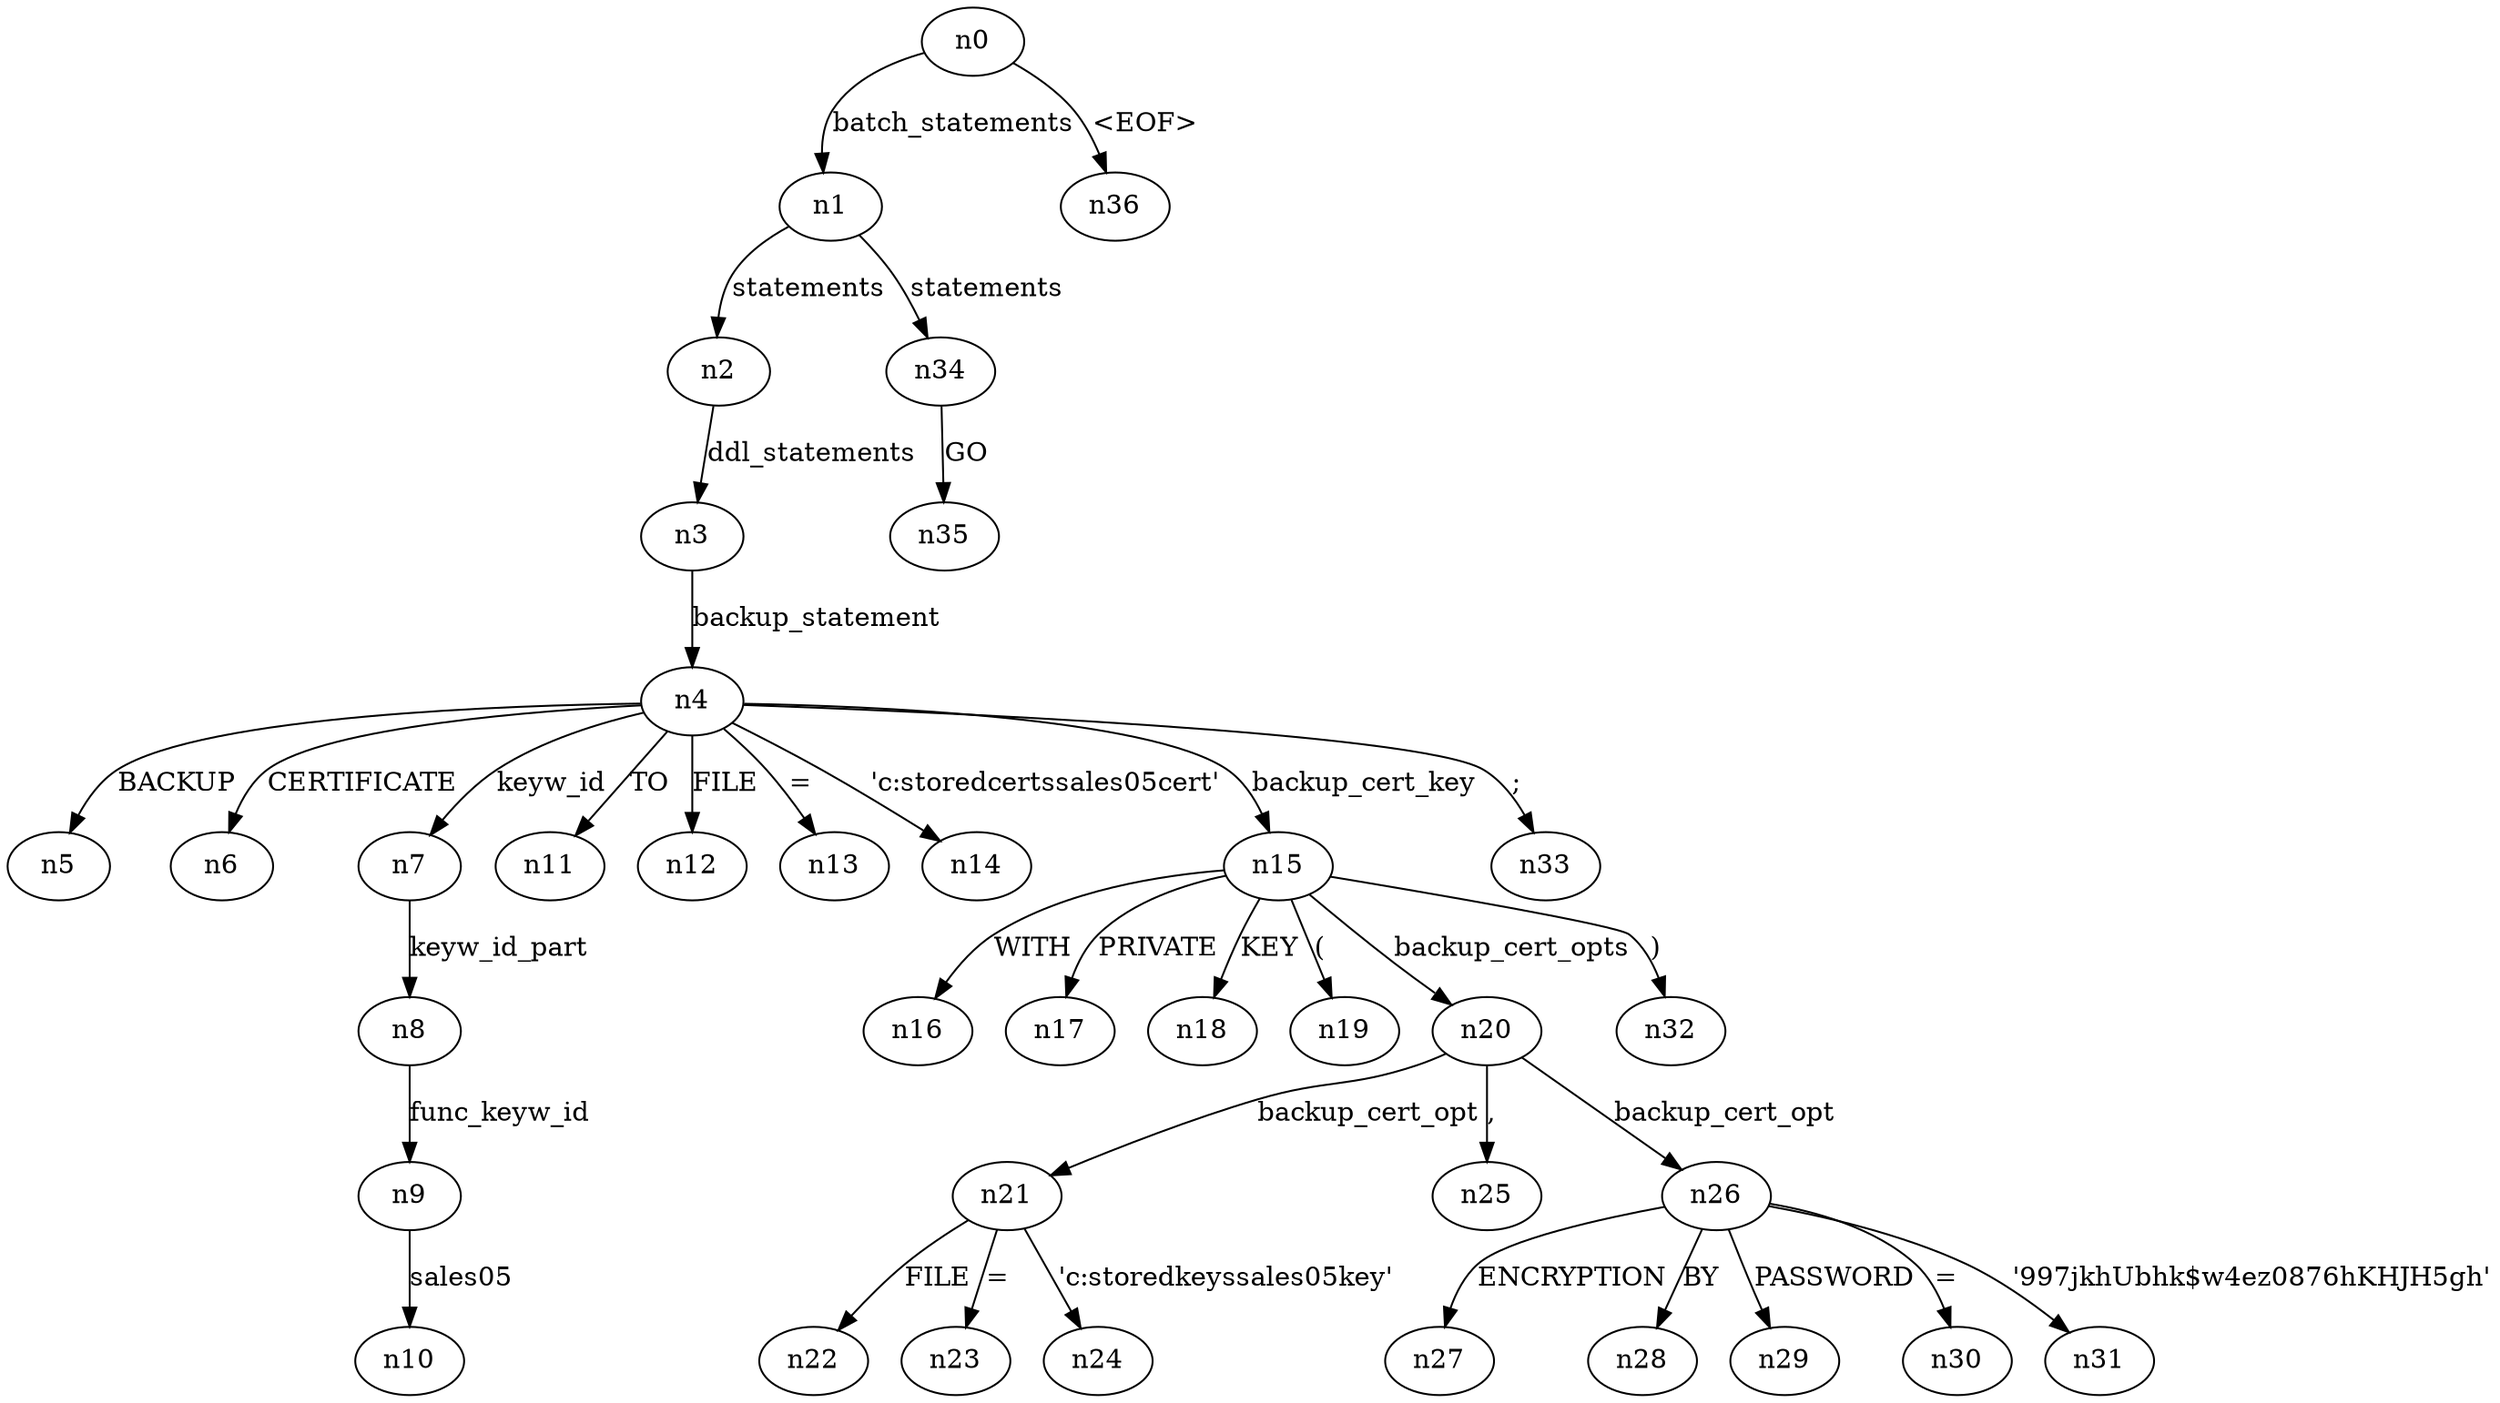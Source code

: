 digraph ParseTree {
  n0 -> n1 [label="batch_statements"];
  n1 -> n2 [label="statements"];
  n2 -> n3 [label="ddl_statements"];
  n3 -> n4 [label="backup_statement"];
  n4 -> n5 [label="BACKUP"];
  n4 -> n6 [label="CERTIFICATE"];
  n4 -> n7 [label="keyw_id"];
  n7 -> n8 [label="keyw_id_part"];
  n8 -> n9 [label="func_keyw_id"];
  n9 -> n10 [label="sales05"];
  n4 -> n11 [label="TO"];
  n4 -> n12 [label="FILE"];
  n4 -> n13 [label="="];
  n4 -> n14 [label="'c:\storedcerts\sales05cert'"];
  n4 -> n15 [label="backup_cert_key"];
  n15 -> n16 [label="WITH"];
  n15 -> n17 [label="PRIVATE"];
  n15 -> n18 [label="KEY"];
  n15 -> n19 [label="("];
  n15 -> n20 [label="backup_cert_opts"];
  n20 -> n21 [label="backup_cert_opt"];
  n21 -> n22 [label="FILE"];
  n21 -> n23 [label="="];
  n21 -> n24 [label="'c:\storedkeys\sales05key'"];
  n20 -> n25 [label=","];
  n20 -> n26 [label="backup_cert_opt"];
  n26 -> n27 [label="ENCRYPTION"];
  n26 -> n28 [label="BY"];
  n26 -> n29 [label="PASSWORD"];
  n26 -> n30 [label="="];
  n26 -> n31 [label="'997jkhUbhk$w4ez0876hKHJH5gh'"];
  n15 -> n32 [label=")"];
  n4 -> n33 [label=";"];
  n1 -> n34 [label="statements"];
  n34 -> n35 [label="GO"];
  n0 -> n36 [label="<EOF>"];
}